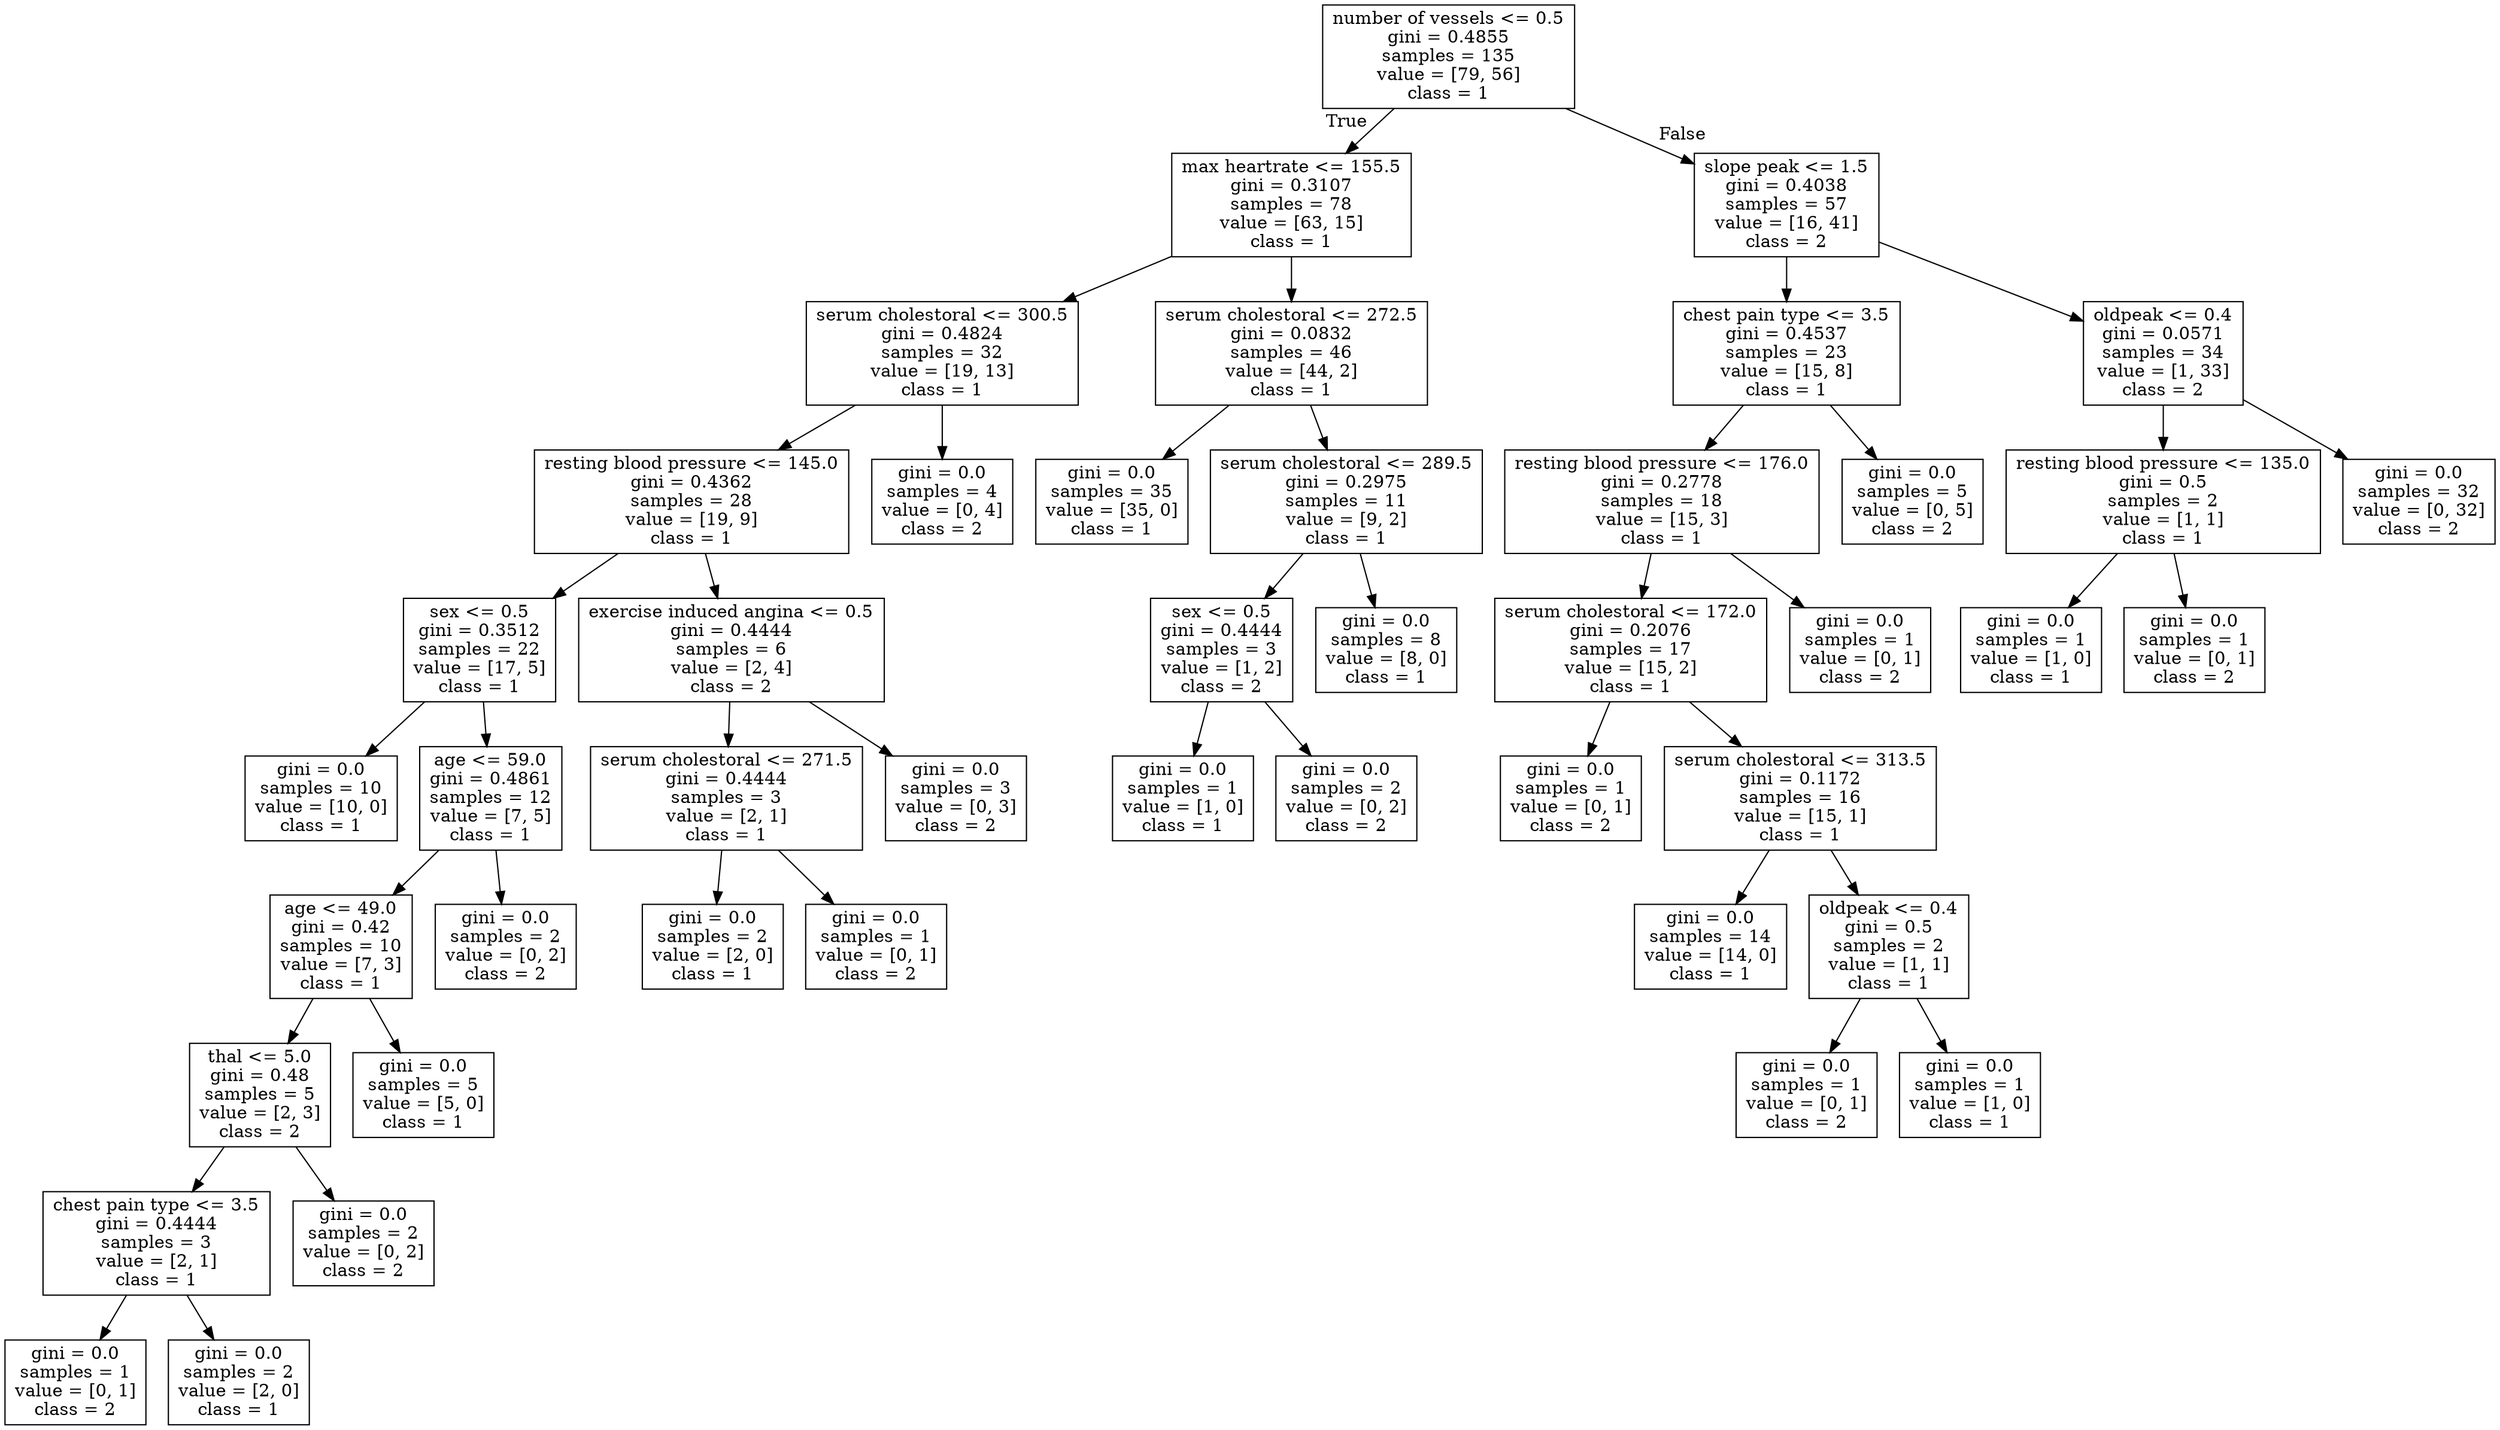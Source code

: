 digraph Tree {
node [shape=box] ;
0 [label="number of vessels <= 0.5\ngini = 0.4855\nsamples = 135\nvalue = [79, 56]\nclass = 1"] ;
1 [label="max heartrate <= 155.5\ngini = 0.3107\nsamples = 78\nvalue = [63, 15]\nclass = 1"] ;
0 -> 1 [labeldistance=2.5, labelangle=45, headlabel="True"] ;
2 [label="serum cholestoral <= 300.5\ngini = 0.4824\nsamples = 32\nvalue = [19, 13]\nclass = 1"] ;
1 -> 2 ;
3 [label="resting blood pressure <= 145.0\ngini = 0.4362\nsamples = 28\nvalue = [19, 9]\nclass = 1"] ;
2 -> 3 ;
4 [label="sex <= 0.5\ngini = 0.3512\nsamples = 22\nvalue = [17, 5]\nclass = 1"] ;
3 -> 4 ;
5 [label="gini = 0.0\nsamples = 10\nvalue = [10, 0]\nclass = 1"] ;
4 -> 5 ;
6 [label="age <= 59.0\ngini = 0.4861\nsamples = 12\nvalue = [7, 5]\nclass = 1"] ;
4 -> 6 ;
7 [label="age <= 49.0\ngini = 0.42\nsamples = 10\nvalue = [7, 3]\nclass = 1"] ;
6 -> 7 ;
8 [label="thal <= 5.0\ngini = 0.48\nsamples = 5\nvalue = [2, 3]\nclass = 2"] ;
7 -> 8 ;
9 [label="chest pain type <= 3.5\ngini = 0.4444\nsamples = 3\nvalue = [2, 1]\nclass = 1"] ;
8 -> 9 ;
10 [label="gini = 0.0\nsamples = 1\nvalue = [0, 1]\nclass = 2"] ;
9 -> 10 ;
11 [label="gini = 0.0\nsamples = 2\nvalue = [2, 0]\nclass = 1"] ;
9 -> 11 ;
12 [label="gini = 0.0\nsamples = 2\nvalue = [0, 2]\nclass = 2"] ;
8 -> 12 ;
13 [label="gini = 0.0\nsamples = 5\nvalue = [5, 0]\nclass = 1"] ;
7 -> 13 ;
14 [label="gini = 0.0\nsamples = 2\nvalue = [0, 2]\nclass = 2"] ;
6 -> 14 ;
15 [label="exercise induced angina <= 0.5\ngini = 0.4444\nsamples = 6\nvalue = [2, 4]\nclass = 2"] ;
3 -> 15 ;
16 [label="serum cholestoral <= 271.5\ngini = 0.4444\nsamples = 3\nvalue = [2, 1]\nclass = 1"] ;
15 -> 16 ;
17 [label="gini = 0.0\nsamples = 2\nvalue = [2, 0]\nclass = 1"] ;
16 -> 17 ;
18 [label="gini = 0.0\nsamples = 1\nvalue = [0, 1]\nclass = 2"] ;
16 -> 18 ;
19 [label="gini = 0.0\nsamples = 3\nvalue = [0, 3]\nclass = 2"] ;
15 -> 19 ;
20 [label="gini = 0.0\nsamples = 4\nvalue = [0, 4]\nclass = 2"] ;
2 -> 20 ;
21 [label="serum cholestoral <= 272.5\ngini = 0.0832\nsamples = 46\nvalue = [44, 2]\nclass = 1"] ;
1 -> 21 ;
22 [label="gini = 0.0\nsamples = 35\nvalue = [35, 0]\nclass = 1"] ;
21 -> 22 ;
23 [label="serum cholestoral <= 289.5\ngini = 0.2975\nsamples = 11\nvalue = [9, 2]\nclass = 1"] ;
21 -> 23 ;
24 [label="sex <= 0.5\ngini = 0.4444\nsamples = 3\nvalue = [1, 2]\nclass = 2"] ;
23 -> 24 ;
25 [label="gini = 0.0\nsamples = 1\nvalue = [1, 0]\nclass = 1"] ;
24 -> 25 ;
26 [label="gini = 0.0\nsamples = 2\nvalue = [0, 2]\nclass = 2"] ;
24 -> 26 ;
27 [label="gini = 0.0\nsamples = 8\nvalue = [8, 0]\nclass = 1"] ;
23 -> 27 ;
28 [label="slope peak <= 1.5\ngini = 0.4038\nsamples = 57\nvalue = [16, 41]\nclass = 2"] ;
0 -> 28 [labeldistance=2.5, labelangle=-45, headlabel="False"] ;
29 [label="chest pain type <= 3.5\ngini = 0.4537\nsamples = 23\nvalue = [15, 8]\nclass = 1"] ;
28 -> 29 ;
30 [label="resting blood pressure <= 176.0\ngini = 0.2778\nsamples = 18\nvalue = [15, 3]\nclass = 1"] ;
29 -> 30 ;
31 [label="serum cholestoral <= 172.0\ngini = 0.2076\nsamples = 17\nvalue = [15, 2]\nclass = 1"] ;
30 -> 31 ;
32 [label="gini = 0.0\nsamples = 1\nvalue = [0, 1]\nclass = 2"] ;
31 -> 32 ;
33 [label="serum cholestoral <= 313.5\ngini = 0.1172\nsamples = 16\nvalue = [15, 1]\nclass = 1"] ;
31 -> 33 ;
34 [label="gini = 0.0\nsamples = 14\nvalue = [14, 0]\nclass = 1"] ;
33 -> 34 ;
35 [label="oldpeak <= 0.4\ngini = 0.5\nsamples = 2\nvalue = [1, 1]\nclass = 1"] ;
33 -> 35 ;
36 [label="gini = 0.0\nsamples = 1\nvalue = [0, 1]\nclass = 2"] ;
35 -> 36 ;
37 [label="gini = 0.0\nsamples = 1\nvalue = [1, 0]\nclass = 1"] ;
35 -> 37 ;
38 [label="gini = 0.0\nsamples = 1\nvalue = [0, 1]\nclass = 2"] ;
30 -> 38 ;
39 [label="gini = 0.0\nsamples = 5\nvalue = [0, 5]\nclass = 2"] ;
29 -> 39 ;
40 [label="oldpeak <= 0.4\ngini = 0.0571\nsamples = 34\nvalue = [1, 33]\nclass = 2"] ;
28 -> 40 ;
41 [label="resting blood pressure <= 135.0\ngini = 0.5\nsamples = 2\nvalue = [1, 1]\nclass = 1"] ;
40 -> 41 ;
42 [label="gini = 0.0\nsamples = 1\nvalue = [1, 0]\nclass = 1"] ;
41 -> 42 ;
43 [label="gini = 0.0\nsamples = 1\nvalue = [0, 1]\nclass = 2"] ;
41 -> 43 ;
44 [label="gini = 0.0\nsamples = 32\nvalue = [0, 32]\nclass = 2"] ;
40 -> 44 ;
}